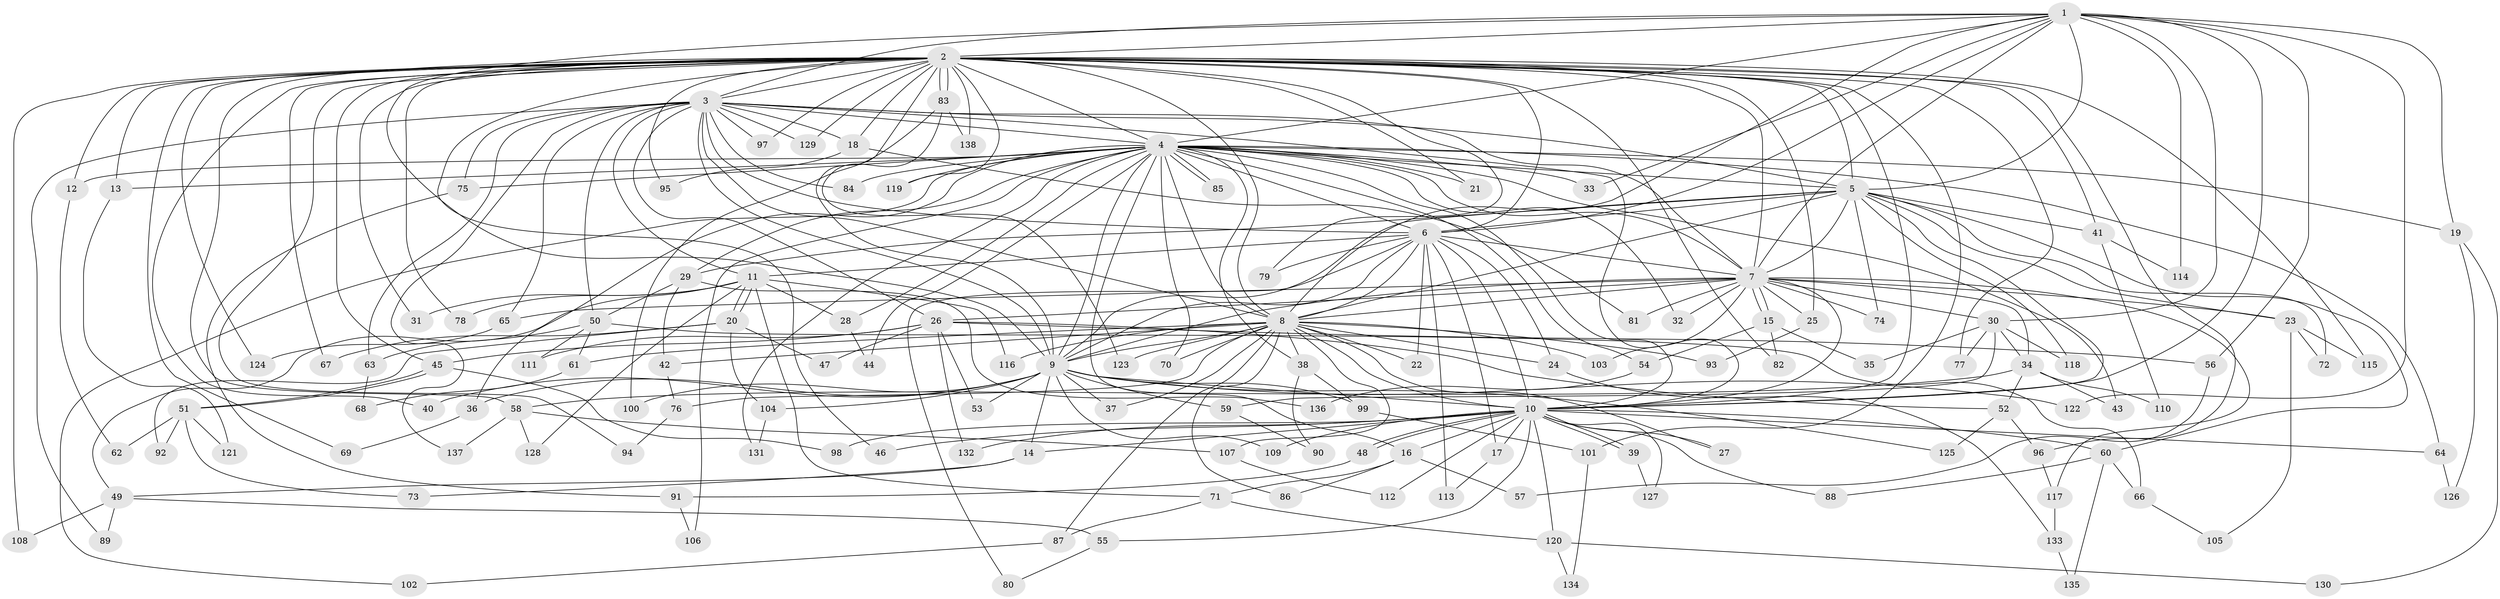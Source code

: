 // coarse degree distribution, {16: 0.023809523809523808, 14: 0.023809523809523808, 15: 0.047619047619047616, 17: 0.023809523809523808, 13: 0.023809523809523808, 24: 0.023809523809523808, 11: 0.07142857142857142, 7: 0.023809523809523808, 4: 0.16666666666666666, 6: 0.11904761904761904, 2: 0.16666666666666666, 3: 0.14285714285714285, 5: 0.07142857142857142, 8: 0.047619047619047616, 1: 0.023809523809523808}
// Generated by graph-tools (version 1.1) at 2025/49/03/04/25 22:49:24]
// undirected, 138 vertices, 301 edges
graph export_dot {
  node [color=gray90,style=filled];
  1;
  2;
  3;
  4;
  5;
  6;
  7;
  8;
  9;
  10;
  11;
  12;
  13;
  14;
  15;
  16;
  17;
  18;
  19;
  20;
  21;
  22;
  23;
  24;
  25;
  26;
  27;
  28;
  29;
  30;
  31;
  32;
  33;
  34;
  35;
  36;
  37;
  38;
  39;
  40;
  41;
  42;
  43;
  44;
  45;
  46;
  47;
  48;
  49;
  50;
  51;
  52;
  53;
  54;
  55;
  56;
  57;
  58;
  59;
  60;
  61;
  62;
  63;
  64;
  65;
  66;
  67;
  68;
  69;
  70;
  71;
  72;
  73;
  74;
  75;
  76;
  77;
  78;
  79;
  80;
  81;
  82;
  83;
  84;
  85;
  86;
  87;
  88;
  89;
  90;
  91;
  92;
  93;
  94;
  95;
  96;
  97;
  98;
  99;
  100;
  101;
  102;
  103;
  104;
  105;
  106;
  107;
  108;
  109;
  110;
  111;
  112;
  113;
  114;
  115;
  116;
  117;
  118;
  119;
  120;
  121;
  122;
  123;
  124;
  125;
  126;
  127;
  128;
  129;
  130;
  131;
  132;
  133;
  134;
  135;
  136;
  137;
  138;
  1 -- 2;
  1 -- 3;
  1 -- 4;
  1 -- 5;
  1 -- 6;
  1 -- 7;
  1 -- 8;
  1 -- 9;
  1 -- 10;
  1 -- 19;
  1 -- 30;
  1 -- 33;
  1 -- 56;
  1 -- 114;
  1 -- 122;
  2 -- 3;
  2 -- 4;
  2 -- 5;
  2 -- 6;
  2 -- 7;
  2 -- 8;
  2 -- 9;
  2 -- 10;
  2 -- 12;
  2 -- 13;
  2 -- 18;
  2 -- 21;
  2 -- 25;
  2 -- 31;
  2 -- 40;
  2 -- 41;
  2 -- 45;
  2 -- 46;
  2 -- 58;
  2 -- 67;
  2 -- 69;
  2 -- 77;
  2 -- 78;
  2 -- 79;
  2 -- 82;
  2 -- 83;
  2 -- 83;
  2 -- 94;
  2 -- 95;
  2 -- 96;
  2 -- 97;
  2 -- 101;
  2 -- 108;
  2 -- 115;
  2 -- 119;
  2 -- 124;
  2 -- 129;
  2 -- 138;
  3 -- 4;
  3 -- 5;
  3 -- 6;
  3 -- 7;
  3 -- 8;
  3 -- 9;
  3 -- 10;
  3 -- 11;
  3 -- 18;
  3 -- 26;
  3 -- 50;
  3 -- 63;
  3 -- 65;
  3 -- 75;
  3 -- 84;
  3 -- 89;
  3 -- 97;
  3 -- 129;
  3 -- 137;
  4 -- 5;
  4 -- 6;
  4 -- 7;
  4 -- 8;
  4 -- 9;
  4 -- 10;
  4 -- 12;
  4 -- 13;
  4 -- 16;
  4 -- 19;
  4 -- 21;
  4 -- 28;
  4 -- 29;
  4 -- 32;
  4 -- 33;
  4 -- 36;
  4 -- 38;
  4 -- 43;
  4 -- 44;
  4 -- 54;
  4 -- 64;
  4 -- 70;
  4 -- 75;
  4 -- 84;
  4 -- 85;
  4 -- 85;
  4 -- 102;
  4 -- 106;
  4 -- 119;
  4 -- 131;
  5 -- 6;
  5 -- 7;
  5 -- 8;
  5 -- 9;
  5 -- 10;
  5 -- 23;
  5 -- 29;
  5 -- 41;
  5 -- 60;
  5 -- 72;
  5 -- 74;
  5 -- 118;
  6 -- 7;
  6 -- 8;
  6 -- 9;
  6 -- 10;
  6 -- 11;
  6 -- 17;
  6 -- 22;
  6 -- 24;
  6 -- 79;
  6 -- 80;
  6 -- 113;
  7 -- 8;
  7 -- 9;
  7 -- 10;
  7 -- 15;
  7 -- 15;
  7 -- 23;
  7 -- 25;
  7 -- 26;
  7 -- 30;
  7 -- 32;
  7 -- 34;
  7 -- 65;
  7 -- 74;
  7 -- 81;
  7 -- 103;
  7 -- 117;
  8 -- 9;
  8 -- 10;
  8 -- 22;
  8 -- 24;
  8 -- 27;
  8 -- 37;
  8 -- 38;
  8 -- 42;
  8 -- 61;
  8 -- 70;
  8 -- 76;
  8 -- 86;
  8 -- 87;
  8 -- 93;
  8 -- 103;
  8 -- 107;
  8 -- 116;
  8 -- 123;
  9 -- 10;
  9 -- 14;
  9 -- 36;
  9 -- 37;
  9 -- 40;
  9 -- 53;
  9 -- 59;
  9 -- 99;
  9 -- 100;
  9 -- 104;
  9 -- 109;
  9 -- 122;
  9 -- 125;
  10 -- 14;
  10 -- 16;
  10 -- 17;
  10 -- 27;
  10 -- 39;
  10 -- 39;
  10 -- 46;
  10 -- 48;
  10 -- 48;
  10 -- 55;
  10 -- 60;
  10 -- 64;
  10 -- 88;
  10 -- 98;
  10 -- 109;
  10 -- 112;
  10 -- 120;
  10 -- 127;
  10 -- 132;
  11 -- 20;
  11 -- 20;
  11 -- 28;
  11 -- 31;
  11 -- 49;
  11 -- 71;
  11 -- 78;
  11 -- 116;
  11 -- 128;
  12 -- 62;
  13 -- 121;
  14 -- 49;
  14 -- 73;
  15 -- 35;
  15 -- 54;
  15 -- 82;
  16 -- 57;
  16 -- 71;
  16 -- 86;
  17 -- 113;
  18 -- 81;
  18 -- 95;
  19 -- 126;
  19 -- 130;
  20 -- 47;
  20 -- 67;
  20 -- 92;
  20 -- 104;
  23 -- 72;
  23 -- 105;
  23 -- 115;
  24 -- 133;
  25 -- 93;
  26 -- 45;
  26 -- 47;
  26 -- 52;
  26 -- 53;
  26 -- 56;
  26 -- 111;
  26 -- 132;
  28 -- 44;
  29 -- 42;
  29 -- 50;
  29 -- 136;
  30 -- 34;
  30 -- 35;
  30 -- 59;
  30 -- 77;
  30 -- 118;
  34 -- 43;
  34 -- 52;
  34 -- 58;
  34 -- 110;
  36 -- 69;
  38 -- 90;
  38 -- 99;
  39 -- 127;
  41 -- 110;
  41 -- 114;
  42 -- 76;
  45 -- 51;
  45 -- 51;
  45 -- 98;
  48 -- 91;
  49 -- 55;
  49 -- 89;
  49 -- 108;
  50 -- 61;
  50 -- 63;
  50 -- 66;
  50 -- 111;
  51 -- 62;
  51 -- 73;
  51 -- 92;
  51 -- 121;
  52 -- 96;
  52 -- 125;
  54 -- 136;
  55 -- 80;
  56 -- 57;
  58 -- 107;
  58 -- 128;
  58 -- 137;
  59 -- 90;
  60 -- 66;
  60 -- 88;
  60 -- 135;
  61 -- 68;
  63 -- 68;
  64 -- 126;
  65 -- 124;
  66 -- 105;
  71 -- 87;
  71 -- 120;
  75 -- 91;
  76 -- 94;
  83 -- 100;
  83 -- 123;
  83 -- 138;
  87 -- 102;
  91 -- 106;
  96 -- 117;
  99 -- 101;
  101 -- 134;
  104 -- 131;
  107 -- 112;
  117 -- 133;
  120 -- 130;
  120 -- 134;
  133 -- 135;
}

